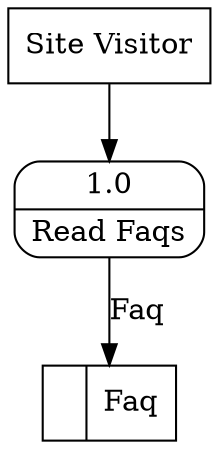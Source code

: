 digraph dfd2{ 
node[shape=record]
200 [label="<f0>  |<f1> Faq " ];
201 [label="Site Visitor" shape=box];
202 [label="{<f0> 1.0|<f1> Read Faqs }" shape=Mrecord];
201 -> 202
202 -> 200 [label="Faq"]
}